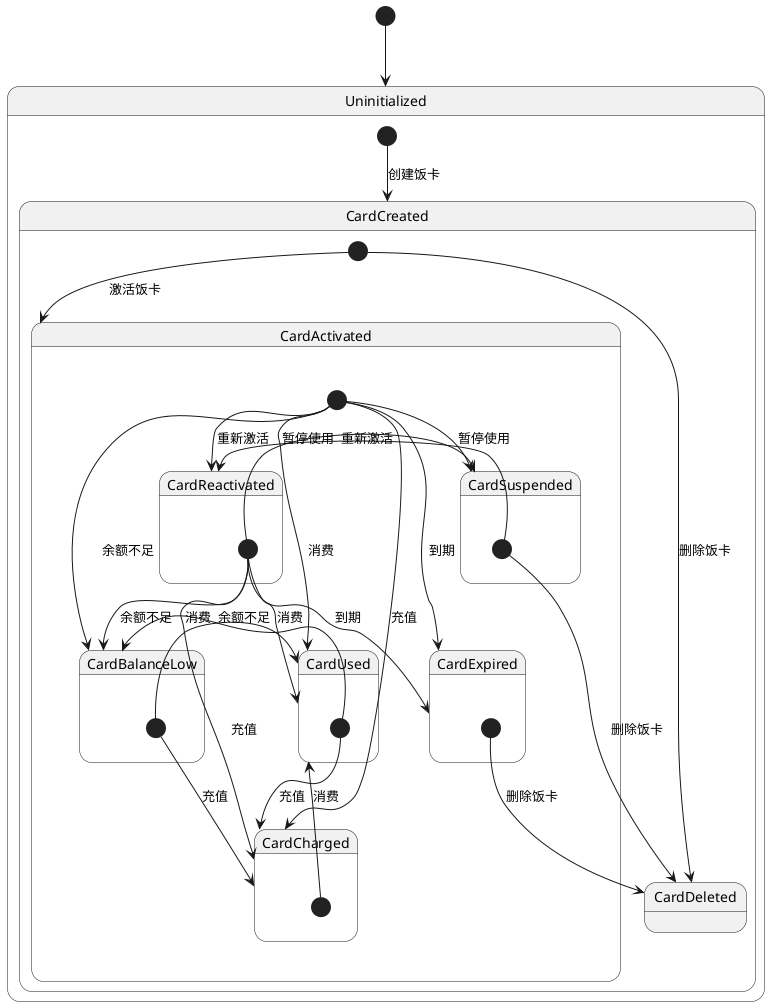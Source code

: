 @startuml
[*] --> Uninitialized
state Uninitialized {
    [*] --> CardCreated : 创建饭卡
}
state CardCreated {
    [*] --> CardActivated : 激活饭卡
    [*] --> CardDeleted : 删除饭卡
}
state CardActivated {
    [*] --> CardSuspended : 暂停使用
    [*] --> CardReactivated : 重新激活
    [*] --> CardExpired : 到期
    [*] --> CardBalanceLow : 余额不足
    [*] --> CardCharged : 充值
    [*] --> CardUsed : 消费
}
state CardSuspended {
    [*] --> CardReactivated : 重新激活
    [*] --> CardDeleted : 删除饭卡
}
state CardReactivated {
    [*] --> CardSuspended : 暂停使用
    [*] --> CardExpired : 到期
    [*] --> CardBalanceLow : 余额不足
    [*] --> CardCharged : 充值
    [*] --> CardUsed : 消费
}
state CardExpired {
    [*] --> CardDeleted : 删除饭卡
}
state CardBalanceLow {
    [*] --> CardCharged : 充值
    [*] --> CardUsed : 消费
}
state CardCharged {
    [*] --> CardUsed : 消费
}
state CardUsed {
    [*] --> CardCharged : 充值
    [*] --> CardBalanceLow : 余额不足
}
@enduml